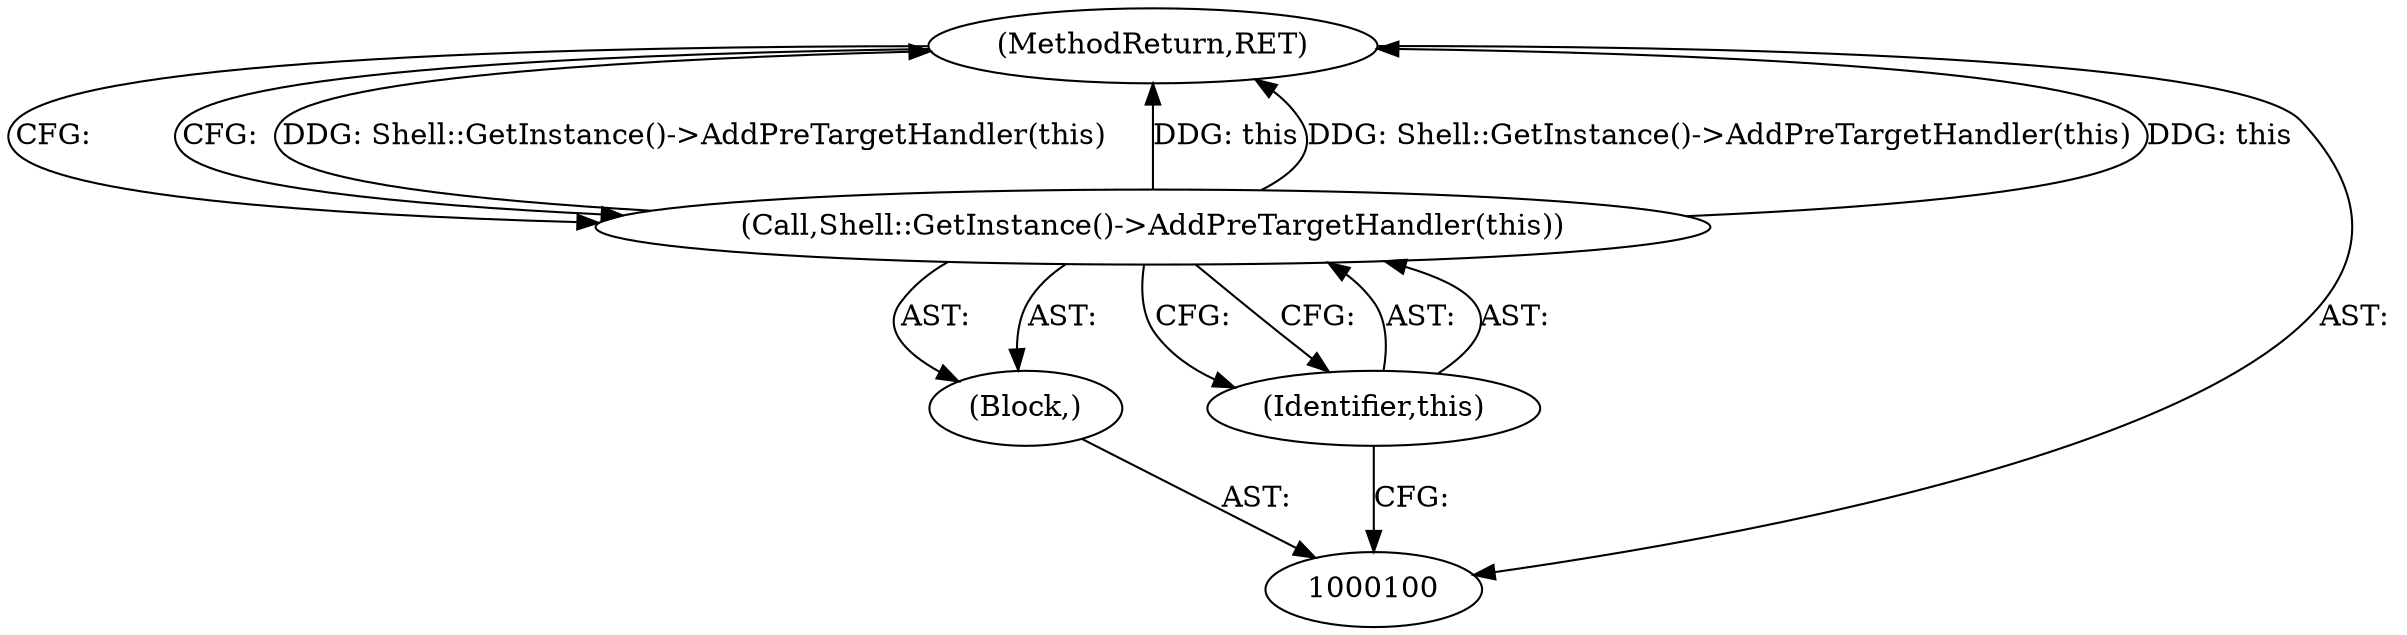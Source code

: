 digraph "1_Chrome_62b8b6e168a12263aab6b88dbef0b900cc37309f_12" {
"1000104" [label="(MethodReturn,RET)"];
"1000101" [label="(Block,)"];
"1000102" [label="(Call,Shell::GetInstance()->AddPreTargetHandler(this))"];
"1000103" [label="(Identifier,this)"];
"1000104" -> "1000100"  [label="AST: "];
"1000104" -> "1000102"  [label="CFG: "];
"1000102" -> "1000104"  [label="DDG: Shell::GetInstance()->AddPreTargetHandler(this)"];
"1000102" -> "1000104"  [label="DDG: this"];
"1000101" -> "1000100"  [label="AST: "];
"1000102" -> "1000101"  [label="AST: "];
"1000102" -> "1000101"  [label="AST: "];
"1000102" -> "1000103"  [label="CFG: "];
"1000103" -> "1000102"  [label="AST: "];
"1000104" -> "1000102"  [label="CFG: "];
"1000102" -> "1000104"  [label="DDG: Shell::GetInstance()->AddPreTargetHandler(this)"];
"1000102" -> "1000104"  [label="DDG: this"];
"1000103" -> "1000102"  [label="AST: "];
"1000103" -> "1000100"  [label="CFG: "];
"1000102" -> "1000103"  [label="CFG: "];
}
